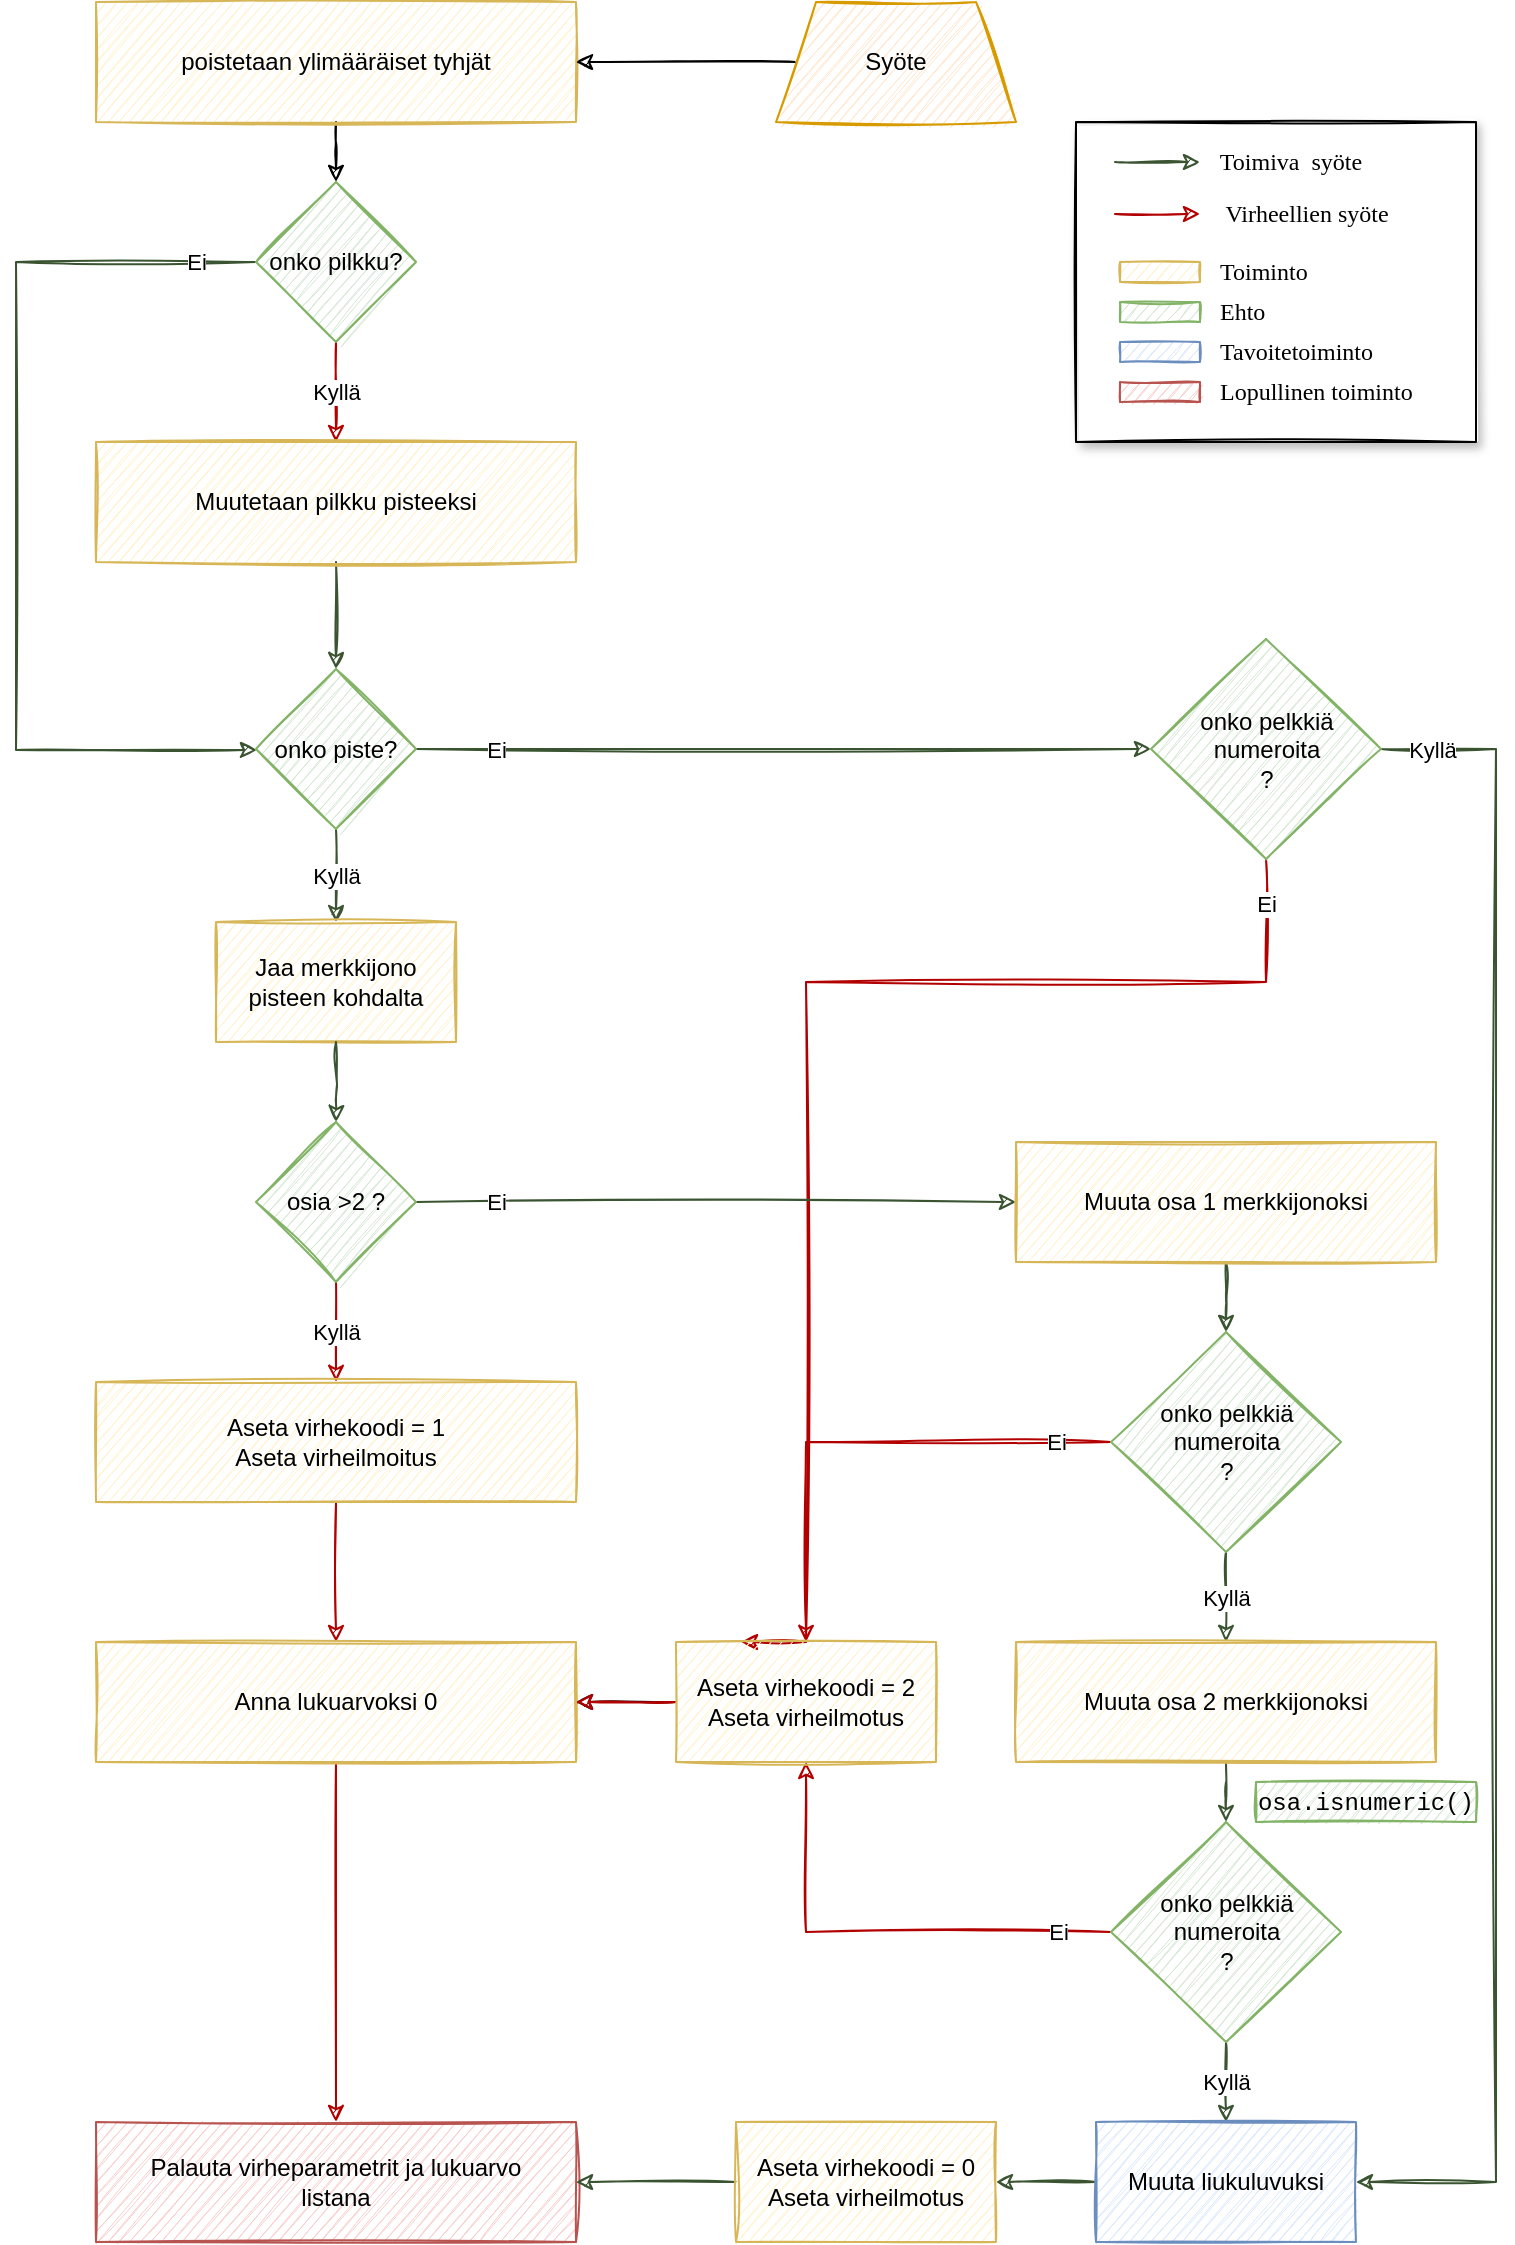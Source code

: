 <mxfile version="14.1.8" type="device"><diagram id="B_ygbVuG1tJIrcZZe6E6" name="Page-1"><mxGraphModel dx="2062" dy="1183" grid="1" gridSize="10" guides="1" tooltips="1" connect="1" arrows="1" fold="1" page="1" pageScale="1" pageWidth="827" pageHeight="1169" math="0" shadow="0"><root><mxCell id="0"/><mxCell id="1" parent="0"/><mxCell id="EZ4CUTpRs2Kny9BTrFit-94" value="Ei" style="edgeStyle=orthogonalEdgeStyle;rounded=0;sketch=1;orthogonalLoop=1;jettySize=auto;html=1;entryX=0.25;entryY=0;entryDx=0;entryDy=0;fillColor=#e51400;strokeColor=#B20000;" edge="1" parent="1" source="EZ4CUTpRs2Kny9BTrFit-90" target="EZ4CUTpRs2Kny9BTrFit-50"><mxGeometry x="-0.934" relative="1" as="geometry"><Array as="points"><mxPoint x="665" y="530"/><mxPoint x="435" y="530"/><mxPoint x="435" y="860"/></Array><mxPoint y="1" as="offset"/></mxGeometry></mxCell><mxCell id="EZ4CUTpRs2Kny9BTrFit-5" style="edgeStyle=orthogonalEdgeStyle;rounded=0;orthogonalLoop=1;jettySize=auto;html=1;sketch=1;" edge="1" parent="1" source="EZ4CUTpRs2Kny9BTrFit-1" target="EZ4CUTpRs2Kny9BTrFit-2"><mxGeometry relative="1" as="geometry"/></mxCell><mxCell id="EZ4CUTpRs2Kny9BTrFit-1" value="poistetaan ylimääräiset tyhjät" style="rounded=0;whiteSpace=wrap;html=1;sketch=1;fillColor=#fff2cc;strokeColor=#d6b656;" vertex="1" parent="1"><mxGeometry x="80" y="40" width="240" height="60" as="geometry"/></mxCell><mxCell id="EZ4CUTpRs2Kny9BTrFit-6" value="Kyllä" style="edgeStyle=orthogonalEdgeStyle;rounded=0;orthogonalLoop=1;jettySize=auto;html=1;sketch=1;fillColor=#e51400;strokeColor=#B20000;" edge="1" parent="1" source="EZ4CUTpRs2Kny9BTrFit-2" target="EZ4CUTpRs2Kny9BTrFit-4"><mxGeometry relative="1" as="geometry"/></mxCell><mxCell id="EZ4CUTpRs2Kny9BTrFit-9" value="Ei" style="edgeStyle=orthogonalEdgeStyle;rounded=0;orthogonalLoop=1;jettySize=auto;html=1;sketch=1;fillColor=#6d8764;strokeColor=#3A5431;" edge="1" parent="1" source="EZ4CUTpRs2Kny9BTrFit-2" target="EZ4CUTpRs2Kny9BTrFit-7"><mxGeometry x="-0.876" relative="1" as="geometry"><Array as="points"><mxPoint x="40" y="170"/><mxPoint x="40" y="414"/></Array><mxPoint as="offset"/></mxGeometry></mxCell><mxCell id="EZ4CUTpRs2Kny9BTrFit-2" value="onko pilkku?" style="rhombus;whiteSpace=wrap;html=1;sketch=1;fillColor=#d5e8d4;strokeColor=#82b366;" vertex="1" parent="1"><mxGeometry x="160" y="130" width="80" height="80" as="geometry"/></mxCell><mxCell id="EZ4CUTpRs2Kny9BTrFit-8" style="edgeStyle=orthogonalEdgeStyle;rounded=0;orthogonalLoop=1;jettySize=auto;html=1;sketch=1;fillColor=#6d8764;strokeColor=#3A5431;" edge="1" parent="1" source="EZ4CUTpRs2Kny9BTrFit-4" target="EZ4CUTpRs2Kny9BTrFit-7"><mxGeometry relative="1" as="geometry"/></mxCell><mxCell id="EZ4CUTpRs2Kny9BTrFit-4" value="Muutetaan pilkku pisteeksi" style="rounded=0;whiteSpace=wrap;html=1;sketch=1;fillColor=#fff2cc;strokeColor=#d6b656;" vertex="1" parent="1"><mxGeometry x="80" y="260" width="240" height="60" as="geometry"/></mxCell><mxCell id="EZ4CUTpRs2Kny9BTrFit-11" value="Kyllä" style="edgeStyle=orthogonalEdgeStyle;rounded=0;orthogonalLoop=1;jettySize=auto;html=1;sketch=1;fillColor=#6d8764;strokeColor=#3A5431;" edge="1" parent="1" source="EZ4CUTpRs2Kny9BTrFit-7" target="EZ4CUTpRs2Kny9BTrFit-10"><mxGeometry relative="1" as="geometry"/></mxCell><mxCell id="EZ4CUTpRs2Kny9BTrFit-16" value="Kyllä" style="edgeStyle=orthogonalEdgeStyle;rounded=0;orthogonalLoop=1;jettySize=auto;html=1;sketch=1;entryX=1;entryY=0.5;entryDx=0;entryDy=0;fillColor=#6d8764;strokeColor=#3A5431;strokeWidth=1;" edge="1" parent="1" source="EZ4CUTpRs2Kny9BTrFit-90" target="EZ4CUTpRs2Kny9BTrFit-48"><mxGeometry x="-0.94" relative="1" as="geometry"><mxPoint x="740" y="1050" as="targetPoint"/><Array as="points"><mxPoint x="780" y="414"/><mxPoint x="780" y="1130"/></Array><mxPoint as="offset"/></mxGeometry></mxCell><mxCell id="EZ4CUTpRs2Kny9BTrFit-92" value="Ei" style="edgeStyle=orthogonalEdgeStyle;rounded=0;sketch=1;orthogonalLoop=1;jettySize=auto;html=1;fillColor=#6d8764;strokeColor=#3A5431;" edge="1" parent="1" source="EZ4CUTpRs2Kny9BTrFit-7" target="EZ4CUTpRs2Kny9BTrFit-90"><mxGeometry x="-0.782" relative="1" as="geometry"><mxPoint as="offset"/></mxGeometry></mxCell><mxCell id="EZ4CUTpRs2Kny9BTrFit-7" value="onko piste?" style="rhombus;whiteSpace=wrap;html=1;sketch=1;fillColor=#d5e8d4;strokeColor=#82b366;" vertex="1" parent="1"><mxGeometry x="160" y="373.5" width="80" height="80" as="geometry"/></mxCell><mxCell id="EZ4CUTpRs2Kny9BTrFit-10" value="Jaa merkkijono pisteen kohdalta" style="rounded=0;whiteSpace=wrap;html=1;sketch=1;fillColor=#fff2cc;strokeColor=#d6b656;" vertex="1" parent="1"><mxGeometry x="140" y="500" width="120" height="60" as="geometry"/></mxCell><mxCell id="EZ4CUTpRs2Kny9BTrFit-25" value="Kyllä" style="edgeStyle=orthogonalEdgeStyle;rounded=0;orthogonalLoop=1;jettySize=auto;html=1;sketch=1;fillColor=#e51400;strokeColor=#B20000;" edge="1" parent="1" source="EZ4CUTpRs2Kny9BTrFit-26" target="EZ4CUTpRs2Kny9BTrFit-30"><mxGeometry relative="1" as="geometry"/></mxCell><mxCell id="EZ4CUTpRs2Kny9BTrFit-33" value="Ei" style="edgeStyle=orthogonalEdgeStyle;rounded=0;orthogonalLoop=1;jettySize=auto;html=1;sketch=1;fillColor=#6d8764;strokeColor=#3A5431;" edge="1" parent="1" source="EZ4CUTpRs2Kny9BTrFit-26" target="EZ4CUTpRs2Kny9BTrFit-32"><mxGeometry x="-0.733" relative="1" as="geometry"><mxPoint as="offset"/></mxGeometry></mxCell><mxCell id="EZ4CUTpRs2Kny9BTrFit-26" value="osia &amp;gt;2 ?" style="rhombus;whiteSpace=wrap;html=1;sketch=1;fillColor=#d5e8d4;strokeColor=#82b366;" vertex="1" parent="1"><mxGeometry x="160" y="600" width="80" height="80" as="geometry"/></mxCell><mxCell id="EZ4CUTpRs2Kny9BTrFit-27" style="edgeStyle=orthogonalEdgeStyle;rounded=0;orthogonalLoop=1;jettySize=auto;html=1;sketch=1;fillColor=#6d8764;strokeColor=#3A5431;" edge="1" parent="1" target="EZ4CUTpRs2Kny9BTrFit-26"><mxGeometry relative="1" as="geometry"><mxPoint x="200" y="560" as="sourcePoint"/></mxGeometry></mxCell><mxCell id="EZ4CUTpRs2Kny9BTrFit-29" style="edgeStyle=orthogonalEdgeStyle;rounded=0;orthogonalLoop=1;jettySize=auto;html=1;sketch=1;fillColor=#e51400;strokeColor=#B20000;" edge="1" parent="1" source="EZ4CUTpRs2Kny9BTrFit-30" target="EZ4CUTpRs2Kny9BTrFit-31"><mxGeometry relative="1" as="geometry"/></mxCell><mxCell id="EZ4CUTpRs2Kny9BTrFit-30" value="Aseta virhekoodi = 1&lt;br&gt;Aseta virheilmoitus" style="rounded=0;whiteSpace=wrap;html=1;sketch=1;fillColor=#fff2cc;strokeColor=#d6b656;" vertex="1" parent="1"><mxGeometry x="80" y="730" width="240" height="60" as="geometry"/></mxCell><mxCell id="EZ4CUTpRs2Kny9BTrFit-47" style="edgeStyle=orthogonalEdgeStyle;rounded=0;orthogonalLoop=1;jettySize=auto;html=1;sketch=1;fillColor=#e51400;strokeColor=#B20000;" edge="1" parent="1" source="EZ4CUTpRs2Kny9BTrFit-31" target="EZ4CUTpRs2Kny9BTrFit-46"><mxGeometry relative="1" as="geometry"/></mxCell><mxCell id="EZ4CUTpRs2Kny9BTrFit-31" value="Anna lukuarvoksi 0" style="rounded=0;whiteSpace=wrap;html=1;sketch=1;fillColor=#fff2cc;strokeColor=#d6b656;" vertex="1" parent="1"><mxGeometry x="80" y="860" width="240" height="60" as="geometry"/></mxCell><mxCell id="EZ4CUTpRs2Kny9BTrFit-38" style="edgeStyle=orthogonalEdgeStyle;rounded=0;orthogonalLoop=1;jettySize=auto;html=1;sketch=1;fillColor=#6d8764;strokeColor=#3A5431;" edge="1" parent="1" source="EZ4CUTpRs2Kny9BTrFit-32" target="EZ4CUTpRs2Kny9BTrFit-37"><mxGeometry relative="1" as="geometry"/></mxCell><mxCell id="EZ4CUTpRs2Kny9BTrFit-32" value="Muuta osa 1 merkkijonoksi" style="rounded=0;whiteSpace=wrap;html=1;sketch=1;fillColor=#fff2cc;strokeColor=#d6b656;" vertex="1" parent="1"><mxGeometry x="540" y="610" width="210" height="60" as="geometry"/></mxCell><mxCell id="EZ4CUTpRs2Kny9BTrFit-41" value="Kyllä" style="edgeStyle=orthogonalEdgeStyle;rounded=0;orthogonalLoop=1;jettySize=auto;html=1;sketch=1;fillColor=#6d8764;strokeColor=#3A5431;" edge="1" parent="1" source="EZ4CUTpRs2Kny9BTrFit-37" target="EZ4CUTpRs2Kny9BTrFit-40"><mxGeometry relative="1" as="geometry"/></mxCell><mxCell id="EZ4CUTpRs2Kny9BTrFit-51" value="Ei" style="edgeStyle=orthogonalEdgeStyle;rounded=0;orthogonalLoop=1;jettySize=auto;html=1;sketch=1;fillColor=#e51400;strokeColor=#B20000;" edge="1" parent="1" source="EZ4CUTpRs2Kny9BTrFit-37" target="EZ4CUTpRs2Kny9BTrFit-50"><mxGeometry x="-0.782" relative="1" as="geometry"><mxPoint as="offset"/></mxGeometry></mxCell><mxCell id="EZ4CUTpRs2Kny9BTrFit-37" value="onko pelkkiä numeroita&lt;br&gt;?" style="rhombus;whiteSpace=wrap;html=1;sketch=1;fillColor=#d5e8d4;strokeColor=#82b366;" vertex="1" parent="1"><mxGeometry x="587.5" y="705" width="115" height="110" as="geometry"/></mxCell><mxCell id="EZ4CUTpRs2Kny9BTrFit-43" style="edgeStyle=orthogonalEdgeStyle;rounded=0;orthogonalLoop=1;jettySize=auto;html=1;entryX=0.5;entryY=0;entryDx=0;entryDy=0;sketch=1;fillColor=#6d8764;strokeColor=#3A5431;" edge="1" parent="1" source="EZ4CUTpRs2Kny9BTrFit-40" target="EZ4CUTpRs2Kny9BTrFit-42"><mxGeometry relative="1" as="geometry"/></mxCell><mxCell id="EZ4CUTpRs2Kny9BTrFit-40" value="Muuta osa 2 merkkijonoksi" style="rounded=0;whiteSpace=wrap;html=1;sketch=1;fillColor=#fff2cc;strokeColor=#d6b656;" vertex="1" parent="1"><mxGeometry x="540" y="860" width="210" height="60" as="geometry"/></mxCell><mxCell id="EZ4CUTpRs2Kny9BTrFit-49" value="Kyllä" style="edgeStyle=orthogonalEdgeStyle;rounded=0;orthogonalLoop=1;jettySize=auto;html=1;sketch=1;fillColor=#6d8764;strokeColor=#3A5431;" edge="1" parent="1" source="EZ4CUTpRs2Kny9BTrFit-42" target="EZ4CUTpRs2Kny9BTrFit-48"><mxGeometry relative="1" as="geometry"/></mxCell><mxCell id="EZ4CUTpRs2Kny9BTrFit-55" value="Ei" style="edgeStyle=orthogonalEdgeStyle;rounded=0;orthogonalLoop=1;jettySize=auto;html=1;entryX=0.5;entryY=1;entryDx=0;entryDy=0;sketch=1;fillColor=#e51400;strokeColor=#B20000;" edge="1" parent="1" source="EZ4CUTpRs2Kny9BTrFit-42" target="EZ4CUTpRs2Kny9BTrFit-50"><mxGeometry x="-0.768" relative="1" as="geometry"><mxPoint x="530" y="1005" as="targetPoint"/><mxPoint x="1" as="offset"/></mxGeometry></mxCell><mxCell id="EZ4CUTpRs2Kny9BTrFit-42" value="onko pelkkiä numeroita&lt;br&gt;?" style="rhombus;whiteSpace=wrap;html=1;sketch=1;fillColor=#d5e8d4;strokeColor=#82b366;" vertex="1" parent="1"><mxGeometry x="587.5" y="950" width="115" height="110" as="geometry"/></mxCell><mxCell id="EZ4CUTpRs2Kny9BTrFit-46" value="Palauta virheparametrit ja lukuarvo&lt;br&gt;listana" style="rounded=0;whiteSpace=wrap;html=1;sketch=1;fillColor=#f8cecc;strokeColor=#b85450;" vertex="1" parent="1"><mxGeometry x="80" y="1100" width="240" height="60" as="geometry"/></mxCell><mxCell id="EZ4CUTpRs2Kny9BTrFit-59" style="edgeStyle=orthogonalEdgeStyle;rounded=0;orthogonalLoop=1;jettySize=auto;html=1;sketch=1;fillColor=#6d8764;strokeColor=#3A5431;" edge="1" parent="1" source="EZ4CUTpRs2Kny9BTrFit-48" target="EZ4CUTpRs2Kny9BTrFit-57"><mxGeometry relative="1" as="geometry"/></mxCell><mxCell id="EZ4CUTpRs2Kny9BTrFit-48" value="Muuta liukuluvuksi" style="rounded=0;whiteSpace=wrap;html=1;sketch=1;fillColor=#dae8fc;strokeColor=#6c8ebf;" vertex="1" parent="1"><mxGeometry x="580" y="1100" width="130" height="60" as="geometry"/></mxCell><mxCell id="EZ4CUTpRs2Kny9BTrFit-62" style="edgeStyle=orthogonalEdgeStyle;rounded=0;orthogonalLoop=1;jettySize=auto;html=1;sketch=1;" edge="1" parent="1" source="EZ4CUTpRs2Kny9BTrFit-50" target="EZ4CUTpRs2Kny9BTrFit-31"><mxGeometry relative="1" as="geometry"/></mxCell><mxCell id="EZ4CUTpRs2Kny9BTrFit-99" value="" style="edgeStyle=orthogonalEdgeStyle;rounded=0;sketch=1;orthogonalLoop=1;jettySize=auto;html=1;strokeColor=#B20000;strokeWidth=1;fillColor=#e51400;" edge="1" parent="1" source="EZ4CUTpRs2Kny9BTrFit-50" target="EZ4CUTpRs2Kny9BTrFit-31"><mxGeometry relative="1" as="geometry"/></mxCell><mxCell id="EZ4CUTpRs2Kny9BTrFit-50" value="Aseta virhekoodi = 2&lt;br&gt;Aseta virheilmotus" style="rounded=0;whiteSpace=wrap;html=1;sketch=1;fillColor=#fff2cc;strokeColor=#d6b656;" vertex="1" parent="1"><mxGeometry x="370" y="860" width="130" height="60" as="geometry"/></mxCell><mxCell id="EZ4CUTpRs2Kny9BTrFit-58" style="edgeStyle=orthogonalEdgeStyle;rounded=0;orthogonalLoop=1;jettySize=auto;html=1;sketch=1;fillColor=#6d8764;strokeColor=#3A5431;" edge="1" parent="1" source="EZ4CUTpRs2Kny9BTrFit-57" target="EZ4CUTpRs2Kny9BTrFit-46"><mxGeometry relative="1" as="geometry"/></mxCell><mxCell id="EZ4CUTpRs2Kny9BTrFit-57" value="Aseta virhekoodi = 0&lt;br&gt;Aseta virheilmotus" style="rounded=0;whiteSpace=wrap;html=1;sketch=1;fillColor=#fff2cc;strokeColor=#d6b656;" vertex="1" parent="1"><mxGeometry x="400" y="1100" width="130" height="60" as="geometry"/></mxCell><mxCell id="EZ4CUTpRs2Kny9BTrFit-61" style="edgeStyle=orthogonalEdgeStyle;rounded=0;orthogonalLoop=1;jettySize=auto;html=1;sketch=1;" edge="1" parent="1" source="EZ4CUTpRs2Kny9BTrFit-60" target="EZ4CUTpRs2Kny9BTrFit-1"><mxGeometry relative="1" as="geometry"/></mxCell><mxCell id="EZ4CUTpRs2Kny9BTrFit-60" value="Syöte" style="shape=trapezoid;perimeter=trapezoidPerimeter;whiteSpace=wrap;html=1;fixedSize=1;sketch=1;fillColor=#ffe6cc;strokeColor=#d79b00;" vertex="1" parent="1"><mxGeometry x="420" y="40" width="120" height="60" as="geometry"/></mxCell><mxCell id="EZ4CUTpRs2Kny9BTrFit-90" value="onko pelkkiä numeroita&lt;br&gt;?" style="rhombus;whiteSpace=wrap;html=1;sketch=1;fillColor=#d5e8d4;strokeColor=#82b366;" vertex="1" parent="1"><mxGeometry x="607.5" y="358.5" width="115" height="110" as="geometry"/></mxCell><mxCell id="EZ4CUTpRs2Kny9BTrFit-93" value="&lt;font face=&quot;Courier New&quot;&gt;osa.isnumeric()&lt;/font&gt;" style="text;html=1;strokeColor=#82b366;fillColor=#d5e8d4;align=center;verticalAlign=middle;whiteSpace=wrap;rounded=0;sketch=1;" vertex="1" parent="1"><mxGeometry x="660" y="930" width="110" height="20" as="geometry"/></mxCell><mxCell id="EZ4CUTpRs2Kny9BTrFit-109" value="" style="group" vertex="1" connectable="0" parent="1"><mxGeometry x="570" y="100" width="200" height="160" as="geometry"/></mxCell><mxCell id="EZ4CUTpRs2Kny9BTrFit-108" value="" style="rounded=0;whiteSpace=wrap;html=1;sketch=1;align=left;shadow=1;" vertex="1" parent="EZ4CUTpRs2Kny9BTrFit-109"><mxGeometry width="200" height="160" as="geometry"/></mxCell><mxCell id="EZ4CUTpRs2Kny9BTrFit-95" value="" style="endArrow=classic;html=1;strokeWidth=1;fillColor=#6d8764;sketch=1;strokeColor=#3A5431;" edge="1" parent="EZ4CUTpRs2Kny9BTrFit-109"><mxGeometry width="50" height="50" relative="1" as="geometry"><mxPoint x="19.5" y="20" as="sourcePoint"/><mxPoint x="62" y="20" as="targetPoint"/></mxGeometry></mxCell><mxCell id="EZ4CUTpRs2Kny9BTrFit-96" value="&lt;font face=&quot;Comic Sans MS&quot;&gt;Toimiva&amp;nbsp; syöte&lt;/font&gt;" style="text;html=1;align=center;verticalAlign=middle;resizable=0;points=[];autosize=1;" vertex="1" parent="EZ4CUTpRs2Kny9BTrFit-109"><mxGeometry x="57" y="10" width="100" height="20" as="geometry"/></mxCell><mxCell id="EZ4CUTpRs2Kny9BTrFit-97" value="" style="endArrow=classic;html=1;strokeWidth=1;fillColor=#e51400;sketch=1;strokeColor=#B20000;" edge="1" parent="EZ4CUTpRs2Kny9BTrFit-109"><mxGeometry width="50" height="50" relative="1" as="geometry"><mxPoint x="19.5" y="46" as="sourcePoint"/><mxPoint x="62" y="46" as="targetPoint"/></mxGeometry></mxCell><mxCell id="EZ4CUTpRs2Kny9BTrFit-98" value="&lt;font face=&quot;Comic Sans MS&quot;&gt;Virheellien syöte&lt;/font&gt;" style="text;html=1;align=center;verticalAlign=middle;resizable=0;points=[];autosize=1;" vertex="1" parent="EZ4CUTpRs2Kny9BTrFit-109"><mxGeometry x="60" y="36" width="110" height="20" as="geometry"/></mxCell><mxCell id="EZ4CUTpRs2Kny9BTrFit-100" value="" style="rounded=0;whiteSpace=wrap;html=1;sketch=1;align=left;fillColor=#fff2cc;strokeColor=#d6b656;" vertex="1" parent="EZ4CUTpRs2Kny9BTrFit-109"><mxGeometry x="22" y="70" width="40" height="10" as="geometry"/></mxCell><mxCell id="EZ4CUTpRs2Kny9BTrFit-101" value="&lt;font face=&quot;Comic Sans MS&quot;&gt;Toiminto&lt;/font&gt;" style="text;html=1;align=left;verticalAlign=middle;resizable=0;points=[];autosize=1;" vertex="1" parent="EZ4CUTpRs2Kny9BTrFit-109"><mxGeometry x="69.5" y="65" width="60" height="20" as="geometry"/></mxCell><mxCell id="EZ4CUTpRs2Kny9BTrFit-102" value="" style="rounded=0;whiteSpace=wrap;html=1;sketch=1;align=left;fillColor=#d5e8d4;strokeColor=#82b366;" vertex="1" parent="EZ4CUTpRs2Kny9BTrFit-109"><mxGeometry x="22" y="90" width="40" height="10" as="geometry"/></mxCell><mxCell id="EZ4CUTpRs2Kny9BTrFit-103" value="&lt;font face=&quot;Comic Sans MS&quot;&gt;Ehto&lt;/font&gt;" style="text;html=1;align=left;verticalAlign=middle;resizable=0;points=[];autosize=1;" vertex="1" parent="EZ4CUTpRs2Kny9BTrFit-109"><mxGeometry x="69.5" y="85" width="40" height="20" as="geometry"/></mxCell><mxCell id="EZ4CUTpRs2Kny9BTrFit-104" value="" style="rounded=0;whiteSpace=wrap;html=1;sketch=1;align=left;fillColor=#dae8fc;strokeColor=#6c8ebf;" vertex="1" parent="EZ4CUTpRs2Kny9BTrFit-109"><mxGeometry x="22" y="110" width="40" height="10" as="geometry"/></mxCell><mxCell id="EZ4CUTpRs2Kny9BTrFit-105" value="&lt;font face=&quot;Comic Sans MS&quot;&gt;Tavoitetoiminto&lt;/font&gt;" style="text;html=1;align=left;verticalAlign=middle;resizable=0;points=[];autosize=1;" vertex="1" parent="EZ4CUTpRs2Kny9BTrFit-109"><mxGeometry x="69.5" y="105" width="100" height="20" as="geometry"/></mxCell><mxCell id="EZ4CUTpRs2Kny9BTrFit-106" value="" style="rounded=0;whiteSpace=wrap;html=1;sketch=1;align=left;fillColor=#f8cecc;strokeColor=#b85450;" vertex="1" parent="EZ4CUTpRs2Kny9BTrFit-109"><mxGeometry x="22" y="130" width="40" height="10" as="geometry"/></mxCell><mxCell id="EZ4CUTpRs2Kny9BTrFit-107" value="&lt;font face=&quot;Comic Sans MS&quot;&gt;Lopullinen toiminto&lt;/font&gt;" style="text;html=1;align=left;verticalAlign=middle;resizable=0;points=[];autosize=1;" vertex="1" parent="EZ4CUTpRs2Kny9BTrFit-109"><mxGeometry x="69.5" y="125" width="120" height="20" as="geometry"/></mxCell></root></mxGraphModel></diagram></mxfile>